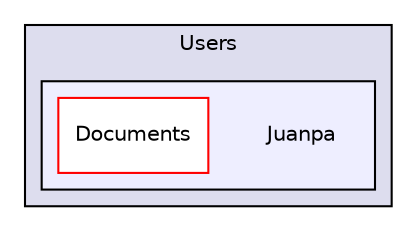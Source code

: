 digraph "C:/Users/Juanpa" {
  compound=true
  node [ fontsize="10", fontname="Helvetica"];
  edge [ labelfontsize="10", labelfontname="Helvetica"];
  subgraph clusterdir_d522931ffa1371640980b621734a4381 {
    graph [ bgcolor="#ddddee", pencolor="black", label="Users" fontname="Helvetica", fontsize="10", URL="dir_d522931ffa1371640980b621734a4381.html"]
  subgraph clusterdir_739860ec1615cb425a640bd177415f35 {
    graph [ bgcolor="#eeeeff", pencolor="black", label="" URL="dir_739860ec1615cb425a640bd177415f35.html"];
    dir_739860ec1615cb425a640bd177415f35 [shape=plaintext label="Juanpa"];
    dir_28bcc82f41ca35d00acb2ac758b12169 [shape=box label="Documents" color="red" fillcolor="white" style="filled" URL="dir_28bcc82f41ca35d00acb2ac758b12169.html"];
  }
  }
}
